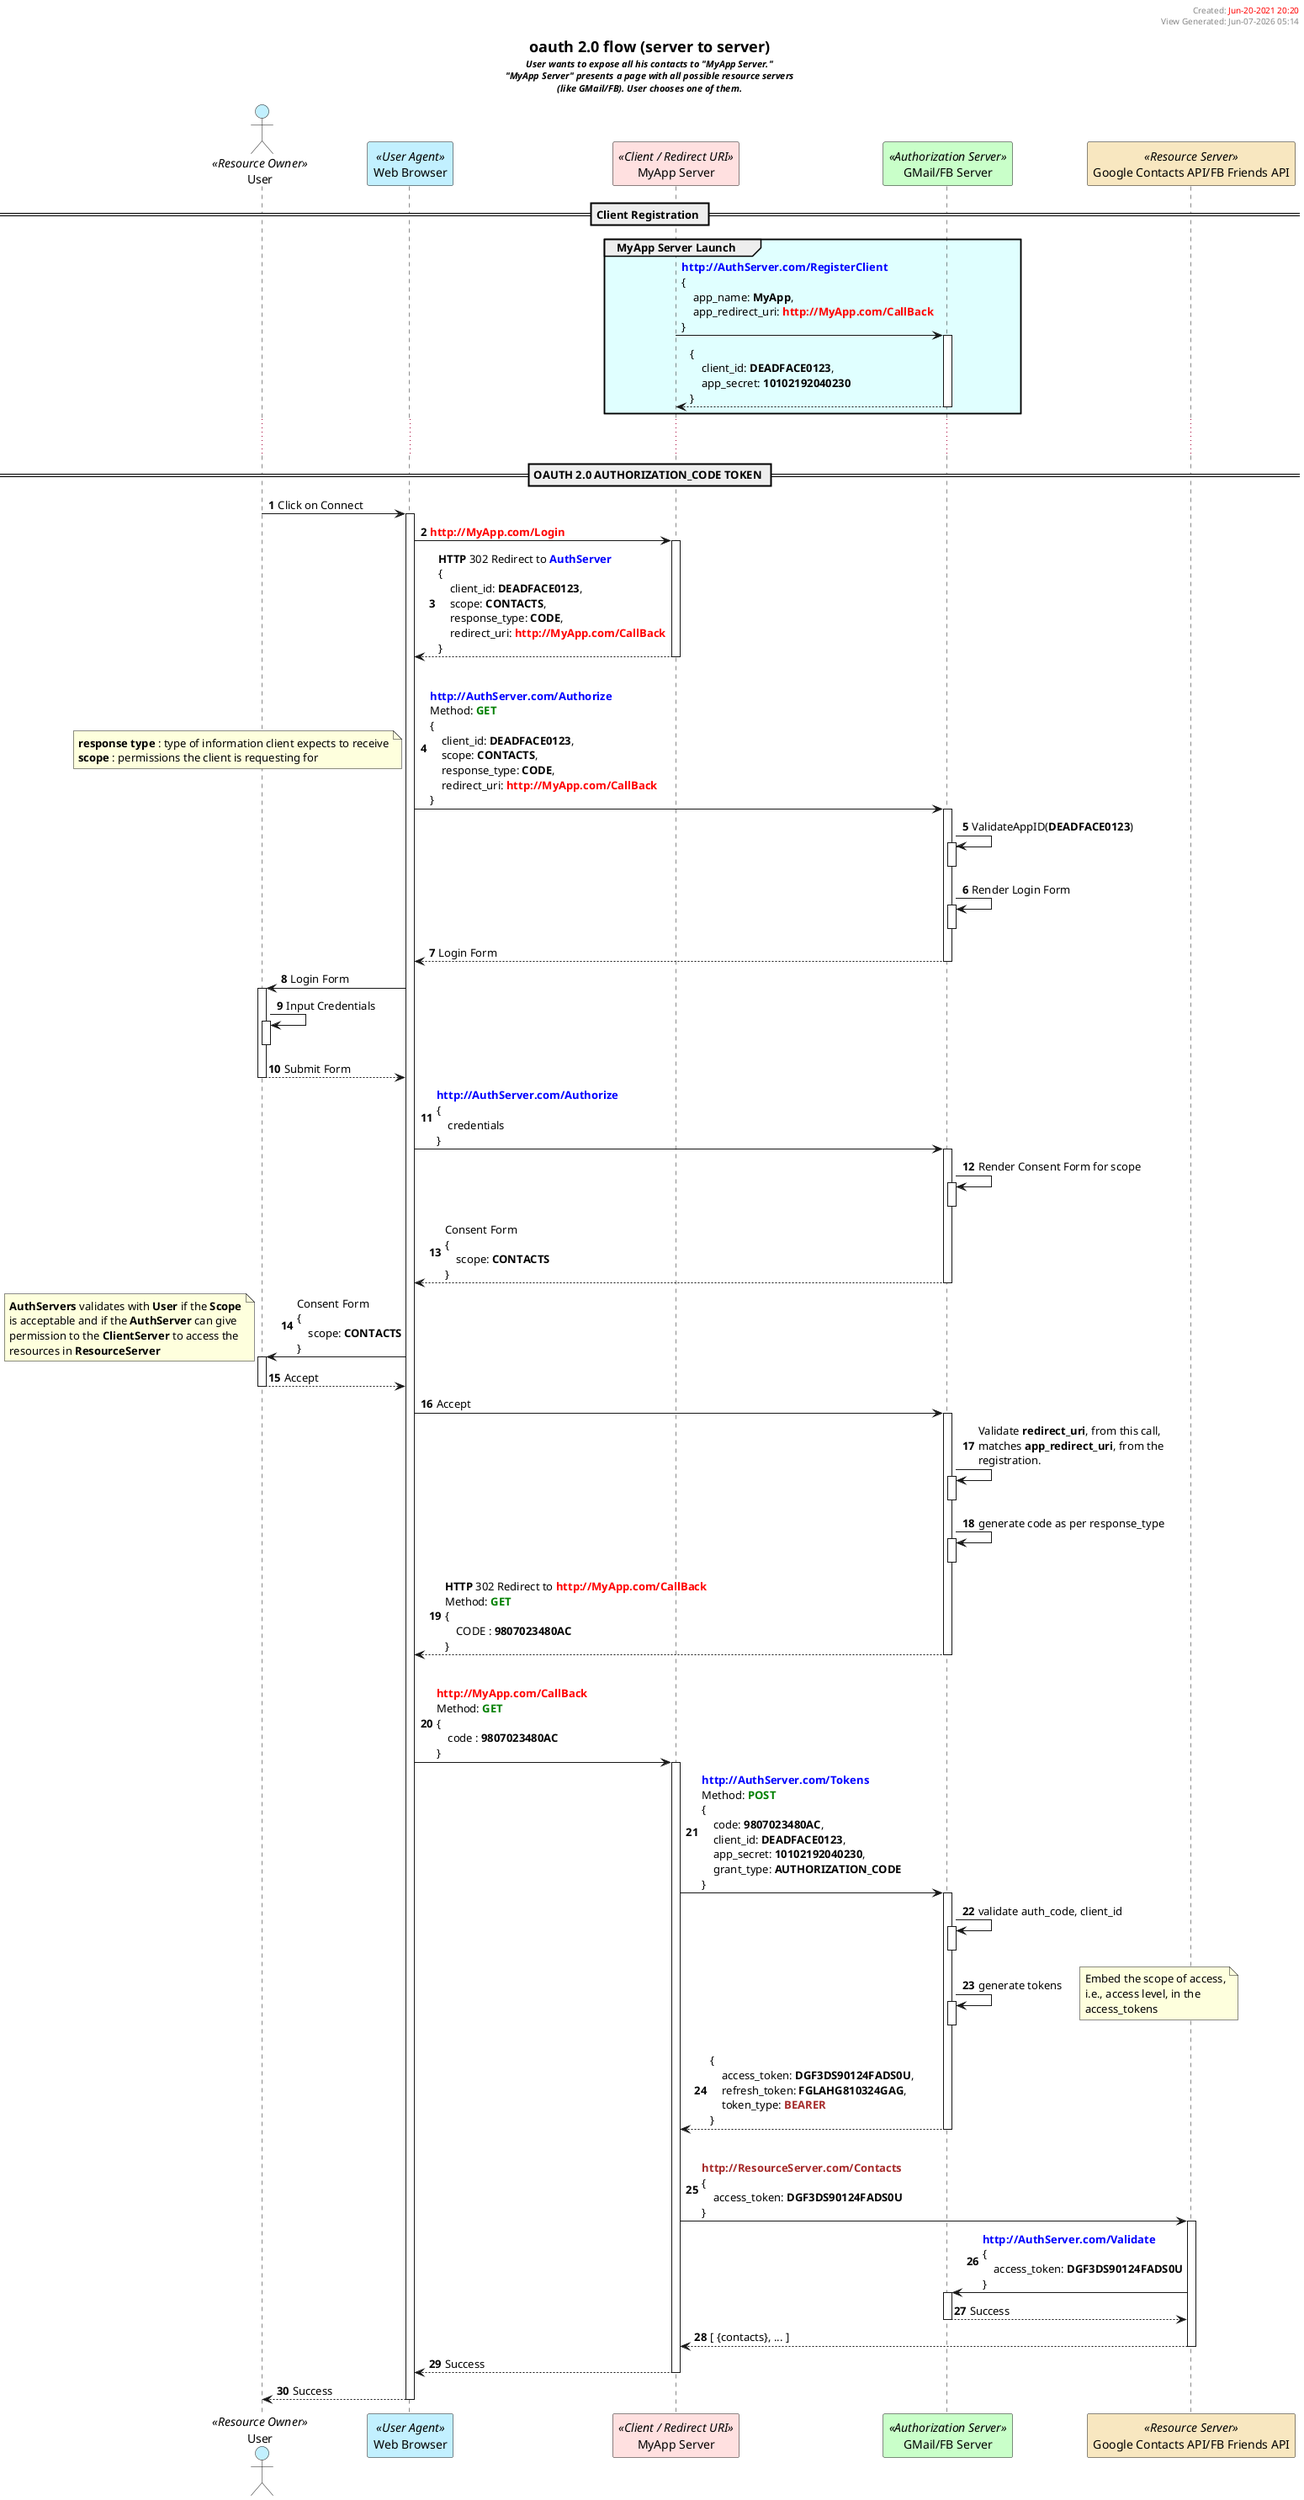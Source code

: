 @startuml oauth2_server_to_server

header
    Created: <font color=red>Jun-20-2021 20:20</font>
    View Generated: %date("MMM-dd-yyyy HH:mm")
endheader
title
    = oauth 2.0 flow (server to server)
    <size:11><i> User wants to expose all his contacts to "MyApp Server." </i></size>
    <size:11><i> "MyApp Server" presents a page with all possible resource servers </i></size>
    <size:11><i> (like GMail/FB). User chooses one of them. </i></size>
end title
autoactivate on

actor "User" as user <<Resource Owner>> #APPLICATION
participant "Web Browser" as browser <<User Agent>> #APPLICATION
participant "MyApp Server" as clientServer <<Client / Redirect URI>> #IMPLEMENTATION
participant "GMail/FB Server" as authServer <<Authorization Server>> #TECHNOLOGY
participant "Google Contacts API/FB Friends API" as resourceServer <<Resource Server>> #STRATEGY

== Client Registration ==
group #LightCyan MyApp Server Launch
    clientServer -> authServer : <font color=blue>**http://AuthServer.com/RegisterClient**</font>\n{\n    app_name: **MyApp**,\n    app_redirect_uri: <font color=red>**http://MyApp.com/CallBack**</font>\n}
    authServer --> clientServer : {\n    client_id: **DEADFACE0123**,\n    app_secret: **10102192040230**\n}
end group

... ...

== OAUTH 2.0 AUTHORIZATION_CODE TOKEN ==
autonumber
user -> browser : Click on Connect
    browser -> clientServer : <font color=red>**http://MyApp.com/Login**</font>
    clientServer --> browser : **HTTP** 302 Redirect to <font color=blue>**AuthServer**</font> \n{\n    client_id: **DEADFACE0123**,\n    scope: **CONTACTS**,\n    response_type: **CODE**,\n    redirect_uri: <font color=red>**http://MyApp.com/CallBack**</font>\n}

    |||
    browser -> authServer : <font color=blue>**http://AuthServer.com/Authorize**</font>\nMethod: <font color=green>**GET**</font>\n{\n    client_id: **DEADFACE0123**,\n    scope: **CONTACTS**,\n    response_type: **CODE**,\n    redirect_uri: <font color=red>**http://MyApp.com/CallBack**</font>\n}
    note left
        **response type** : type of information client expects to receive
        **scope** : permissions the client is requesting for
    end note

        authServer -> authServer : ValidateAppID(**DEADFACE0123**)
        deactivate authServer
        authServer -> authServer : Render Login Form
        deactivate authServer
    authServer --> browser : Login Form
    browser -> user : Login Form
        user -> user : Input Credentials
        deactivate user
    user --> browser : Submit Form

    browser -> authServer : <font color=blue>**http://AuthServer.com/Authorize**</font> \n{\n    credentials \n}
        authServer -> authServer : Render Consent Form for scope
        deactivate authServer
    authServer --> browser : Consent Form\n{\n    scope: **CONTACTS** \n}
    browser -> user : Consent Form\n{\n    scope: **CONTACTS** \n}
    note left
        **AuthServers** validates with **User** if the **Scope**
        is acceptable and if the **AuthServer** can give
        permission to the **ClientServer** to access the
        resources in **ResourceServer**
    end note
    user --> browser : Accept
    browser -> authServer : Accept
        authServer -> authServer : Validate **redirect_uri**, from this call,\nmatches **app_redirect_uri**, from the\nregistration.
        deactivate authServer
        authServer -> authServer : generate code as per response_type
        deactivate authServer
    authServer --> browser : **HTTP** 302 Redirect to <font color=red>**http://MyApp.com/CallBack**</font>\nMethod: <font color=green>**GET**</font>\n{\n    CODE : **9807023480AC**\n}

    |||
    browser -> clientServer : <font color=red>**http://MyApp.com/CallBack**</font>\nMethod: <font color=green>**GET**</font>\n{\n    code : **9807023480AC**\n}
        clientServer -> authServer : <font color=blue>**http://AuthServer.com/Tokens**</font>\nMethod: <font color=green>**POST**</font>\n{\n    code: **9807023480AC**,\n    client_id: **DEADFACE0123**,\n    app_secret: **10102192040230**,\n    grant_type: **AUTHORIZATION_CODE**\n}
            authServer -> authServer : validate auth_code, client_id
            deactivate authServer
            authServer -> authServer : generate tokens
            note right
                Embed the scope of access,
                i.e., access level, in the
                access_tokens
            end note
            deactivate authServer
        authServer --> clientServer : {\n    access_token: **DGF3DS90124FADS0U**,\n    refresh_token: **FGLAHG810324GAG**,\n    token_type: <font color=brown>**BEARER**</font> \n}

        |||
        clientServer -> resourceServer : <font color=brown>**http://ResourceServer.com/Contacts**</font> \n{\n    access_token: **DGF3DS90124FADS0U** \n}
            resourceServer -> authServer : <font color=blue>**http://AuthServer.com/Validate**</font> \n{\n    access_token: **DGF3DS90124FADS0U** \n}
            authServer --> resourceServer : Success
        resourceServer --> clientServer : [ {contacts}, ... ]
    clientServer --> browser : Success
browser --> user : Success

@enduml